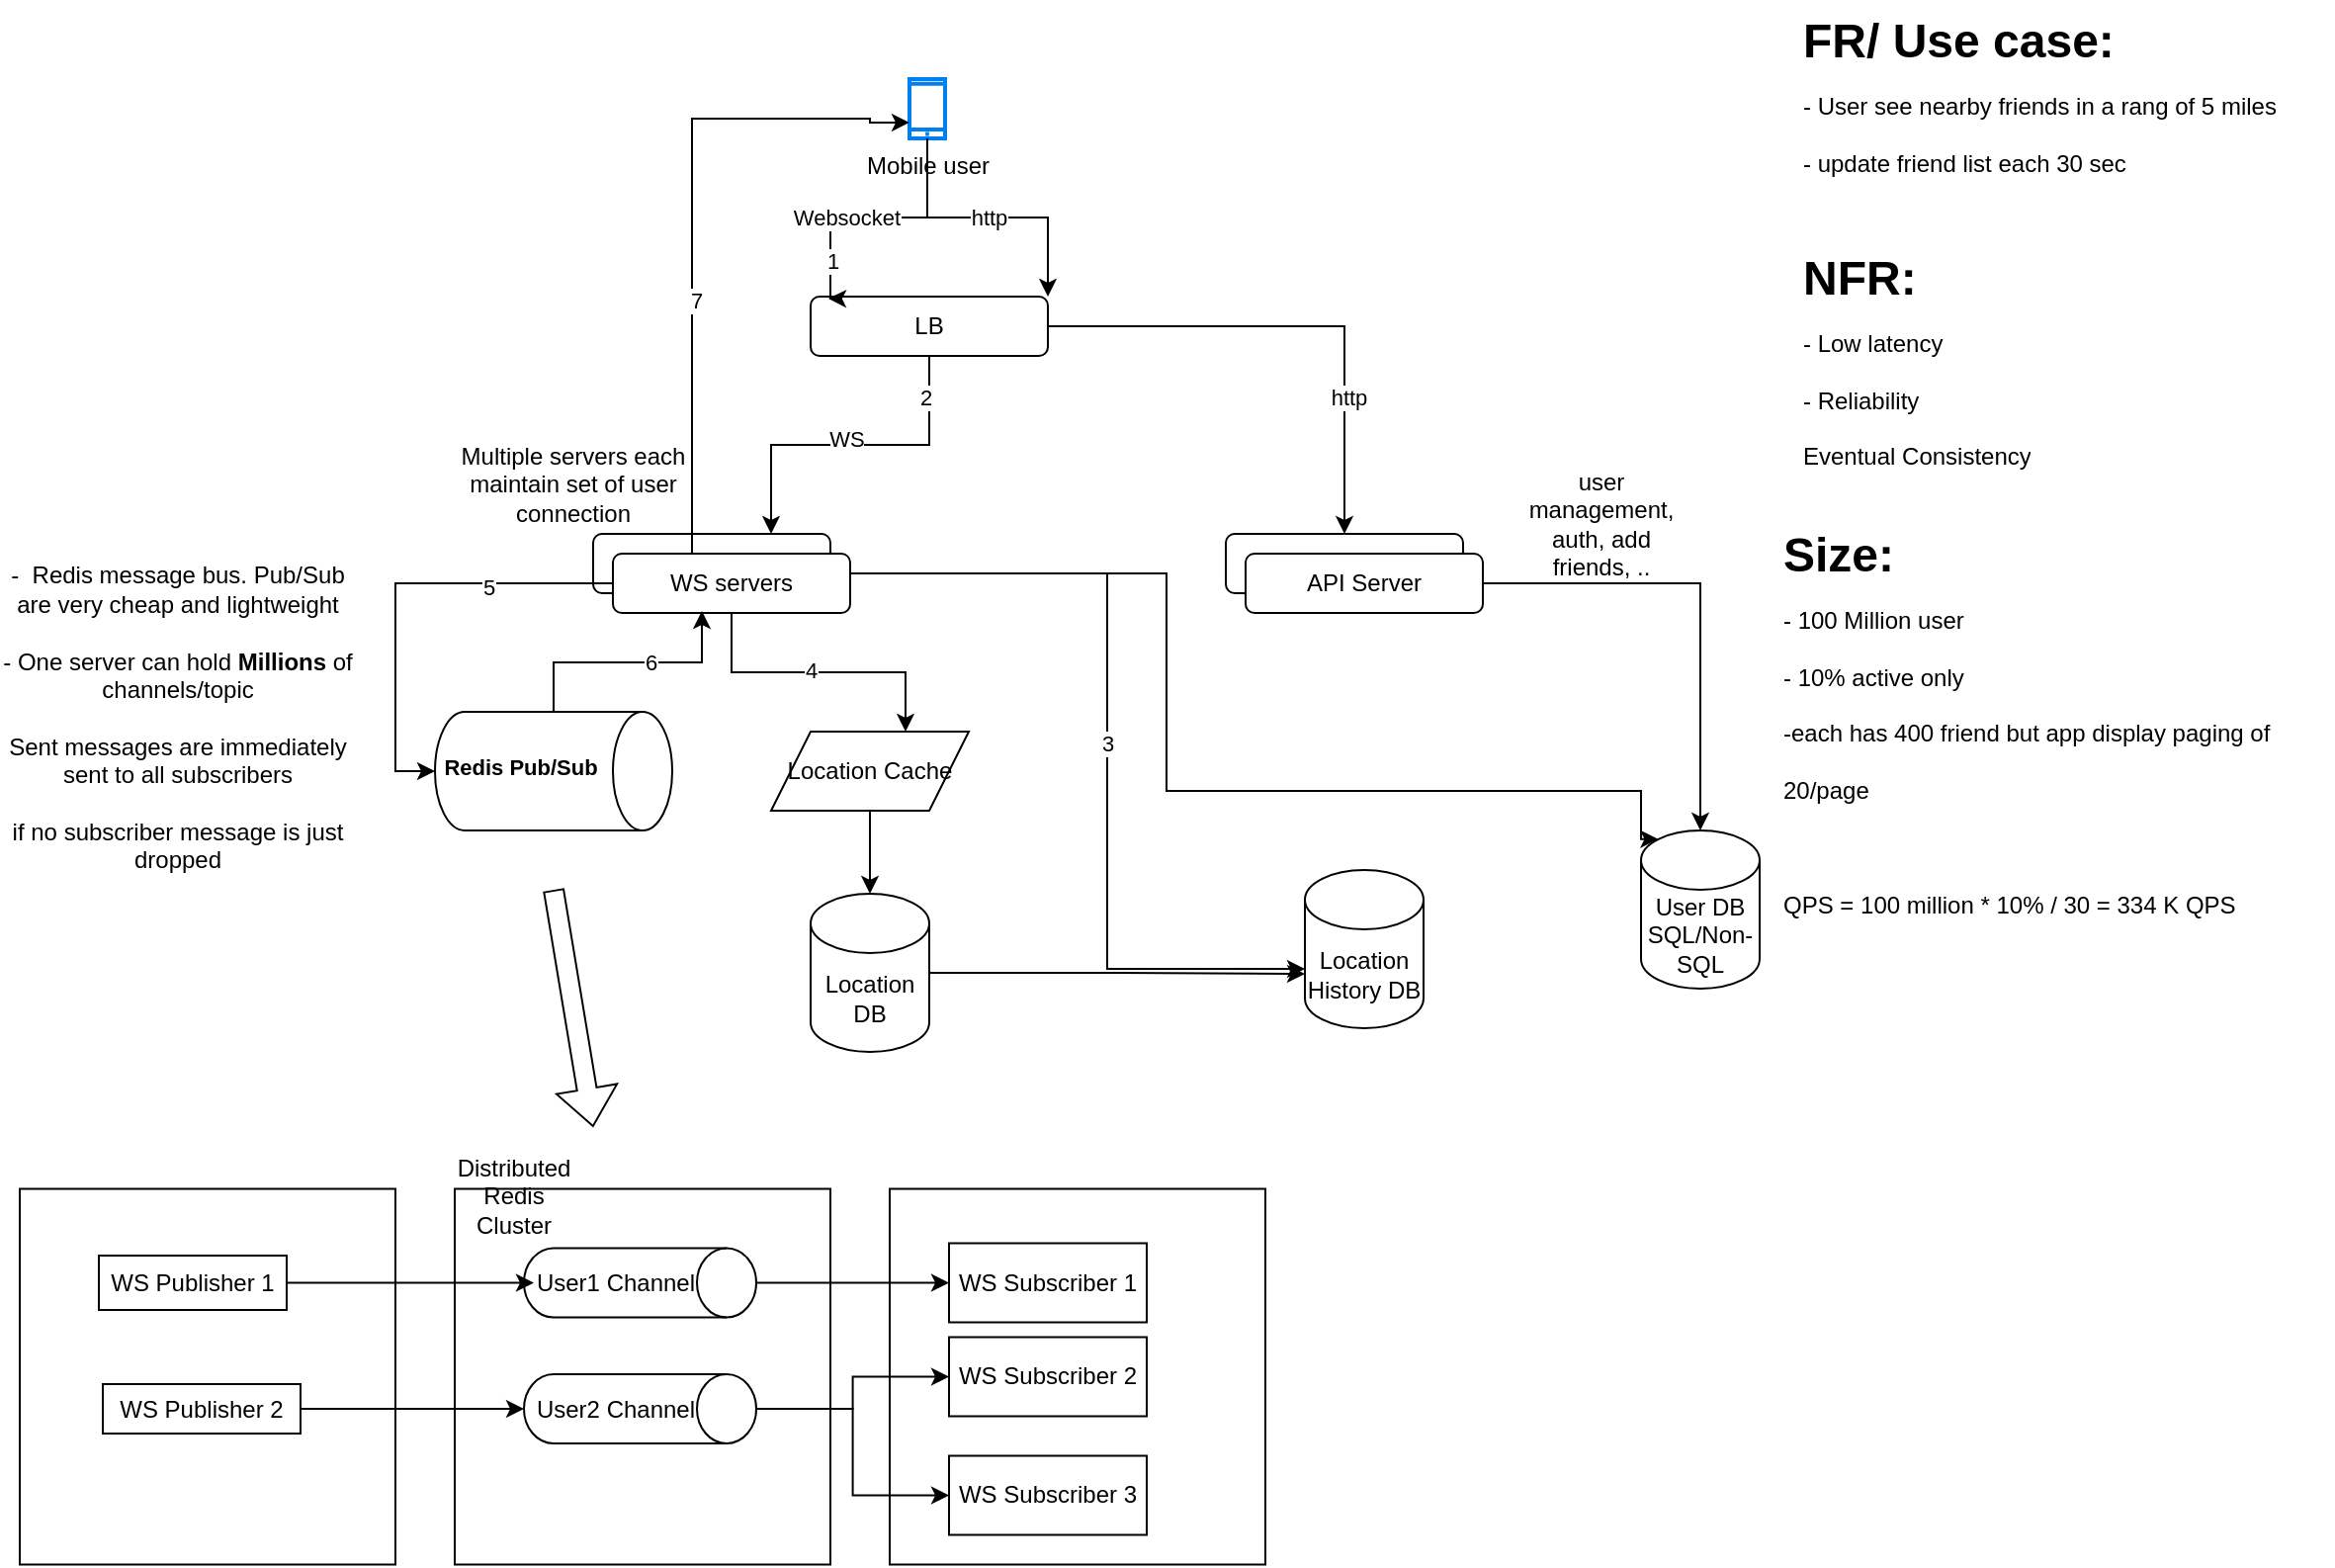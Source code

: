 <mxfile version="24.7.17">
  <diagram name="Page-1" id="cagw17x6ftYsTEXhxTAl">
    <mxGraphModel dx="2524" dy="795" grid="1" gridSize="10" guides="1" tooltips="1" connect="1" arrows="1" fold="1" page="1" pageScale="1" pageWidth="850" pageHeight="1100" math="0" shadow="0">
      <root>
        <mxCell id="0" />
        <mxCell id="1" parent="0" />
        <mxCell id="t4TClTuSQzGhTtpf5ES--4" style="edgeStyle=orthogonalEdgeStyle;rounded=0;orthogonalLoop=1;jettySize=auto;html=1;entryX=1;entryY=0;entryDx=0;entryDy=0;" parent="1" source="t4TClTuSQzGhTtpf5ES--1" target="t4TClTuSQzGhTtpf5ES--2" edge="1">
          <mxGeometry relative="1" as="geometry" />
        </mxCell>
        <mxCell id="t4TClTuSQzGhTtpf5ES--6" value="http" style="edgeLabel;html=1;align=center;verticalAlign=middle;resizable=0;points=[];" parent="t4TClTuSQzGhTtpf5ES--4" vertex="1" connectable="0">
          <mxGeometry x="0.007" relative="1" as="geometry">
            <mxPoint as="offset" />
          </mxGeometry>
        </mxCell>
        <mxCell id="t4TClTuSQzGhTtpf5ES--1" value="Mobile user" style="html=1;verticalLabelPosition=bottom;align=center;labelBackgroundColor=#ffffff;verticalAlign=top;strokeWidth=2;strokeColor=#0080F0;shadow=0;dashed=0;shape=mxgraph.ios7.icons.smartphone;" parent="1" vertex="1">
          <mxGeometry x="290" y="70" width="18" height="30" as="geometry" />
        </mxCell>
        <mxCell id="t4TClTuSQzGhTtpf5ES--16" style="edgeStyle=orthogonalEdgeStyle;rounded=0;orthogonalLoop=1;jettySize=auto;html=1;entryX=0.5;entryY=0;entryDx=0;entryDy=0;" parent="1" source="t4TClTuSQzGhTtpf5ES--2" target="t4TClTuSQzGhTtpf5ES--14" edge="1">
          <mxGeometry relative="1" as="geometry" />
        </mxCell>
        <mxCell id="t4TClTuSQzGhTtpf5ES--17" value="http" style="edgeLabel;html=1;align=center;verticalAlign=middle;resizable=0;points=[];" parent="t4TClTuSQzGhTtpf5ES--16" vertex="1" connectable="0">
          <mxGeometry x="0.459" y="2" relative="1" as="geometry">
            <mxPoint as="offset" />
          </mxGeometry>
        </mxCell>
        <mxCell id="t4TClTuSQzGhTtpf5ES--28" style="edgeStyle=orthogonalEdgeStyle;rounded=0;orthogonalLoop=1;jettySize=auto;html=1;entryX=0.75;entryY=0;entryDx=0;entryDy=0;" parent="1" source="t4TClTuSQzGhTtpf5ES--2" target="t4TClTuSQzGhTtpf5ES--9" edge="1">
          <mxGeometry relative="1" as="geometry" />
        </mxCell>
        <mxCell id="t4TClTuSQzGhTtpf5ES--29" value="WS" style="edgeLabel;html=1;align=center;verticalAlign=middle;resizable=0;points=[];" parent="t4TClTuSQzGhTtpf5ES--28" vertex="1" connectable="0">
          <mxGeometry x="0.024" y="-3" relative="1" as="geometry">
            <mxPoint as="offset" />
          </mxGeometry>
        </mxCell>
        <mxCell id="t4TClTuSQzGhTtpf5ES--33" value="2" style="edgeLabel;html=1;align=center;verticalAlign=middle;resizable=0;points=[];" parent="t4TClTuSQzGhTtpf5ES--28" vertex="1" connectable="0">
          <mxGeometry x="-0.753" y="-2" relative="1" as="geometry">
            <mxPoint as="offset" />
          </mxGeometry>
        </mxCell>
        <mxCell id="t4TClTuSQzGhTtpf5ES--2" value="LB" style="rounded=1;whiteSpace=wrap;html=1;" parent="1" vertex="1">
          <mxGeometry x="240" y="180" width="120" height="30" as="geometry" />
        </mxCell>
        <mxCell id="t4TClTuSQzGhTtpf5ES--5" style="edgeStyle=orthogonalEdgeStyle;rounded=0;orthogonalLoop=1;jettySize=auto;html=1;entryX=0.075;entryY=0.033;entryDx=0;entryDy=0;entryPerimeter=0;" parent="1" source="t4TClTuSQzGhTtpf5ES--1" target="t4TClTuSQzGhTtpf5ES--2" edge="1">
          <mxGeometry relative="1" as="geometry">
            <Array as="points">
              <mxPoint x="299" y="140" />
              <mxPoint x="250" y="140" />
            </Array>
          </mxGeometry>
        </mxCell>
        <mxCell id="t4TClTuSQzGhTtpf5ES--7" value="Websocket" style="edgeLabel;html=1;align=center;verticalAlign=middle;resizable=0;points=[];" parent="t4TClTuSQzGhTtpf5ES--5" vertex="1" connectable="0">
          <mxGeometry x="0.237" relative="1" as="geometry">
            <mxPoint as="offset" />
          </mxGeometry>
        </mxCell>
        <mxCell id="t4TClTuSQzGhTtpf5ES--32" value="1" style="edgeLabel;html=1;align=center;verticalAlign=middle;resizable=0;points=[];" parent="t4TClTuSQzGhTtpf5ES--5" vertex="1" connectable="0">
          <mxGeometry x="0.692" y="1" relative="1" as="geometry">
            <mxPoint as="offset" />
          </mxGeometry>
        </mxCell>
        <mxCell id="t4TClTuSQzGhTtpf5ES--22" style="edgeStyle=orthogonalEdgeStyle;rounded=0;orthogonalLoop=1;jettySize=auto;html=1;exitX=1;exitY=0.5;exitDx=0;exitDy=0;" parent="1" source="t4TClTuSQzGhTtpf5ES--13" target="t4TClTuSQzGhTtpf5ES--21" edge="1">
          <mxGeometry relative="1" as="geometry">
            <Array as="points">
              <mxPoint x="260" y="320" />
              <mxPoint x="390" y="320" />
              <mxPoint x="390" y="520" />
            </Array>
          </mxGeometry>
        </mxCell>
        <mxCell id="t4TClTuSQzGhTtpf5ES--35" value="3" style="edgeLabel;html=1;align=center;verticalAlign=middle;resizable=0;points=[];" parent="t4TClTuSQzGhTtpf5ES--22" vertex="1" connectable="0">
          <mxGeometry x="0.016" relative="1" as="geometry">
            <mxPoint as="offset" />
          </mxGeometry>
        </mxCell>
        <mxCell id="t4TClTuSQzGhTtpf5ES--9" value="" style="rounded=1;whiteSpace=wrap;html=1;" parent="1" vertex="1">
          <mxGeometry x="130" y="300" width="120" height="30" as="geometry" />
        </mxCell>
        <mxCell id="t4TClTuSQzGhTtpf5ES--10" value="&lt;h1 style=&quot;margin-top: 0px;&quot;&gt;FR/ Use case:&lt;br&gt;&lt;span style=&quot;background-color: initial; font-size: 12px; font-weight: normal;&quot;&gt;- User see nearby friends in a rang of 5 miles&lt;br&gt;&lt;/span&gt;&lt;font style=&quot;font-size: 12px; font-weight: normal;&quot;&gt;- update friend list each 30 sec&lt;/font&gt;&lt;/h1&gt;" style="text;html=1;whiteSpace=wrap;overflow=hidden;rounded=0;" parent="1" vertex="1">
          <mxGeometry x="740" y="30" width="270" height="110" as="geometry" />
        </mxCell>
        <mxCell id="t4TClTuSQzGhTtpf5ES--11" value="&lt;h1 style=&quot;margin-top: 0px;&quot;&gt;NFR:&lt;br&gt;&lt;span style=&quot;background-color: initial; font-size: 12px; font-weight: normal;&quot;&gt;- Low latency&lt;br&gt;&lt;/span&gt;&lt;font style=&quot;font-size: 12px; font-weight: normal;&quot;&gt;- Reliability&lt;br&gt;Eventual Consistency&lt;/font&gt;&lt;/h1&gt;" style="text;html=1;whiteSpace=wrap;overflow=hidden;rounded=0;" parent="1" vertex="1">
          <mxGeometry x="740" y="150" width="270" height="130" as="geometry" />
        </mxCell>
        <mxCell id="t4TClTuSQzGhTtpf5ES--12" value="&lt;h1 style=&quot;margin-top: 0px;&quot;&gt;Size:&lt;br&gt;&lt;span style=&quot;font-size: 12px; font-weight: 400;&quot;&gt;- 100 Million user&lt;br&gt;- 10% active only&lt;br&gt;-each has 400 friend but app display paging of 20/page&lt;br&gt;&lt;br&gt;QPS = 100 million * 10% / 30 = 334 K QPS&lt;/span&gt;&lt;/h1&gt;" style="text;html=1;whiteSpace=wrap;overflow=hidden;rounded=0;" parent="1" vertex="1">
          <mxGeometry x="730" y="290" width="270" height="240" as="geometry" />
        </mxCell>
        <mxCell id="t4TClTuSQzGhTtpf5ES--13" value="WS servers" style="rounded=1;whiteSpace=wrap;html=1;" parent="1" vertex="1">
          <mxGeometry x="140" y="310" width="120" height="30" as="geometry" />
        </mxCell>
        <mxCell id="t4TClTuSQzGhTtpf5ES--14" value="" style="rounded=1;whiteSpace=wrap;html=1;" parent="1" vertex="1">
          <mxGeometry x="450" y="300" width="120" height="30" as="geometry" />
        </mxCell>
        <mxCell id="t4TClTuSQzGhTtpf5ES--15" value="API Server" style="rounded=1;whiteSpace=wrap;html=1;" parent="1" vertex="1">
          <mxGeometry x="460" y="310" width="120" height="30" as="geometry" />
        </mxCell>
        <mxCell id="t4TClTuSQzGhTtpf5ES--18" value="User DB&lt;br&gt;SQL/Non-SQL" style="shape=cylinder3;whiteSpace=wrap;html=1;boundedLbl=1;backgroundOutline=1;size=15;" parent="1" vertex="1">
          <mxGeometry x="660" y="450" width="60" height="80" as="geometry" />
        </mxCell>
        <mxCell id="t4TClTuSQzGhTtpf5ES--19" style="edgeStyle=orthogonalEdgeStyle;rounded=0;orthogonalLoop=1;jettySize=auto;html=1;entryX=0.5;entryY=0;entryDx=0;entryDy=0;entryPerimeter=0;" parent="1" source="t4TClTuSQzGhTtpf5ES--15" target="t4TClTuSQzGhTtpf5ES--18" edge="1">
          <mxGeometry relative="1" as="geometry" />
        </mxCell>
        <mxCell id="t4TClTuSQzGhTtpf5ES--20" value="user management, auth, add friends, .." style="text;html=1;align=center;verticalAlign=middle;whiteSpace=wrap;rounded=0;" parent="1" vertex="1">
          <mxGeometry x="610" y="280" width="60" height="30" as="geometry" />
        </mxCell>
        <mxCell id="t4TClTuSQzGhTtpf5ES--21" value="Location History DB" style="shape=cylinder3;whiteSpace=wrap;html=1;boundedLbl=1;backgroundOutline=1;size=15;" parent="1" vertex="1">
          <mxGeometry x="490" y="470" width="60" height="80" as="geometry" />
        </mxCell>
        <mxCell id="7ezOe9VDTun-3j5S0DuM-4" value="" style="edgeStyle=orthogonalEdgeStyle;rounded=0;orthogonalLoop=1;jettySize=auto;html=1;" edge="1" parent="1" source="t4TClTuSQzGhTtpf5ES--23" target="7ezOe9VDTun-3j5S0DuM-2">
          <mxGeometry relative="1" as="geometry" />
        </mxCell>
        <mxCell id="t4TClTuSQzGhTtpf5ES--23" value="Location Cache" style="shape=parallelogram;perimeter=parallelogramPerimeter;whiteSpace=wrap;html=1;fixedSize=1;" parent="1" vertex="1">
          <mxGeometry x="220" y="400" width="100" height="40" as="geometry" />
        </mxCell>
        <mxCell id="t4TClTuSQzGhTtpf5ES--24" style="edgeStyle=orthogonalEdgeStyle;rounded=0;orthogonalLoop=1;jettySize=auto;html=1;entryX=0.68;entryY=0;entryDx=0;entryDy=0;entryPerimeter=0;" parent="1" source="t4TClTuSQzGhTtpf5ES--13" target="t4TClTuSQzGhTtpf5ES--23" edge="1">
          <mxGeometry relative="1" as="geometry" />
        </mxCell>
        <mxCell id="t4TClTuSQzGhTtpf5ES--36" value="4" style="edgeLabel;html=1;align=center;verticalAlign=middle;resizable=0;points=[];" parent="t4TClTuSQzGhTtpf5ES--24" vertex="1" connectable="0">
          <mxGeometry x="-0.054" y="1" relative="1" as="geometry">
            <mxPoint as="offset" />
          </mxGeometry>
        </mxCell>
        <mxCell id="t4TClTuSQzGhTtpf5ES--31" style="edgeStyle=orthogonalEdgeStyle;rounded=0;orthogonalLoop=1;jettySize=auto;html=1;entryX=0.375;entryY=0.967;entryDx=0;entryDy=0;entryPerimeter=0;" parent="1" source="t4TClTuSQzGhTtpf5ES--25" target="t4TClTuSQzGhTtpf5ES--13" edge="1">
          <mxGeometry relative="1" as="geometry">
            <mxPoint x="180" y="350" as="targetPoint" />
          </mxGeometry>
        </mxCell>
        <mxCell id="t4TClTuSQzGhTtpf5ES--37" value="6" style="edgeLabel;html=1;align=center;verticalAlign=middle;resizable=0;points=[];" parent="t4TClTuSQzGhTtpf5ES--31" vertex="1" connectable="0">
          <mxGeometry x="0.175" relative="1" as="geometry">
            <mxPoint as="offset" />
          </mxGeometry>
        </mxCell>
        <mxCell id="t4TClTuSQzGhTtpf5ES--25" value="" style="shape=cylinder3;whiteSpace=wrap;html=1;boundedLbl=1;backgroundOutline=1;size=15;rotation=90;" parent="1" vertex="1">
          <mxGeometry x="80" y="360" width="60" height="120" as="geometry" />
        </mxCell>
        <mxCell id="t4TClTuSQzGhTtpf5ES--26" value="&lt;b&gt;Redis Pub/Sub&lt;/b&gt;" style="edgeLabel;html=1;align=center;verticalAlign=middle;resizable=0;points=[];" parent="1" vertex="1" connectable="0">
          <mxGeometry x="100" y="420" as="geometry">
            <mxPoint x="-7" y="-2" as="offset" />
          </mxGeometry>
        </mxCell>
        <mxCell id="t4TClTuSQzGhTtpf5ES--27" value="Multiple servers each maintain set of user connection" style="text;html=1;align=center;verticalAlign=middle;whiteSpace=wrap;rounded=0;" parent="1" vertex="1">
          <mxGeometry x="60" y="260" width="120" height="30" as="geometry" />
        </mxCell>
        <mxCell id="t4TClTuSQzGhTtpf5ES--30" style="edgeStyle=orthogonalEdgeStyle;rounded=0;orthogonalLoop=1;jettySize=auto;html=1;entryX=0.5;entryY=1;entryDx=0;entryDy=0;entryPerimeter=0;" parent="1" source="t4TClTuSQzGhTtpf5ES--13" target="t4TClTuSQzGhTtpf5ES--25" edge="1">
          <mxGeometry relative="1" as="geometry">
            <Array as="points">
              <mxPoint x="30" y="325" />
              <mxPoint x="30" y="420" />
            </Array>
          </mxGeometry>
        </mxCell>
        <mxCell id="t4TClTuSQzGhTtpf5ES--38" value="5" style="edgeLabel;html=1;align=center;verticalAlign=middle;resizable=0;points=[];" parent="t4TClTuSQzGhTtpf5ES--30" vertex="1" connectable="0">
          <mxGeometry x="-0.44" y="2" relative="1" as="geometry">
            <mxPoint as="offset" />
          </mxGeometry>
        </mxCell>
        <mxCell id="t4TClTuSQzGhTtpf5ES--34" style="edgeStyle=orthogonalEdgeStyle;rounded=0;orthogonalLoop=1;jettySize=auto;html=1;entryX=0.145;entryY=0;entryDx=0;entryDy=4.35;entryPerimeter=0;" parent="1" source="t4TClTuSQzGhTtpf5ES--13" target="t4TClTuSQzGhTtpf5ES--18" edge="1">
          <mxGeometry relative="1" as="geometry">
            <Array as="points">
              <mxPoint x="420" y="320" />
              <mxPoint x="420" y="430" />
              <mxPoint x="660" y="430" />
              <mxPoint x="660" y="454" />
            </Array>
          </mxGeometry>
        </mxCell>
        <mxCell id="t4TClTuSQzGhTtpf5ES--39" style="edgeStyle=orthogonalEdgeStyle;rounded=0;orthogonalLoop=1;jettySize=auto;html=1;entryX=0;entryY=0.733;entryDx=0;entryDy=0;entryPerimeter=0;" parent="1" source="t4TClTuSQzGhTtpf5ES--13" target="t4TClTuSQzGhTtpf5ES--1" edge="1">
          <mxGeometry relative="1" as="geometry">
            <Array as="points">
              <mxPoint x="180" y="90" />
              <mxPoint x="270" y="90" />
              <mxPoint x="270" y="92" />
            </Array>
          </mxGeometry>
        </mxCell>
        <mxCell id="t4TClTuSQzGhTtpf5ES--40" value="7" style="edgeLabel;html=1;align=center;verticalAlign=middle;resizable=0;points=[];" parent="t4TClTuSQzGhTtpf5ES--39" vertex="1" connectable="0">
          <mxGeometry x="-0.229" y="-2" relative="1" as="geometry">
            <mxPoint as="offset" />
          </mxGeometry>
        </mxCell>
        <mxCell id="t4TClTuSQzGhTtpf5ES--41" value="-&amp;nbsp; Redis message bus. Pub/Sub are very cheap and lightweight&lt;br&gt;&lt;br&gt;- One server can hold &lt;b&gt;Millions &lt;/b&gt;of channels/topic&lt;br&gt;&lt;br&gt;Sent messages are immediately sent to all subscribers&lt;br&gt;&lt;br&gt;if no subscriber message is just dropped" style="text;html=1;align=center;verticalAlign=middle;whiteSpace=wrap;rounded=0;" parent="1" vertex="1">
          <mxGeometry x="-170" y="300" width="180" height="185" as="geometry" />
        </mxCell>
        <mxCell id="t4TClTuSQzGhTtpf5ES--42" value="" style="whiteSpace=wrap;html=1;aspect=fixed;" parent="1" vertex="1">
          <mxGeometry x="-160" y="631.25" width="190" height="190" as="geometry" />
        </mxCell>
        <mxCell id="t4TClTuSQzGhTtpf5ES--44" value="" style="whiteSpace=wrap;html=1;aspect=fixed;" parent="1" vertex="1">
          <mxGeometry x="60" y="631.25" width="190" height="190" as="geometry" />
        </mxCell>
        <mxCell id="t4TClTuSQzGhTtpf5ES--45" value="" style="whiteSpace=wrap;html=1;aspect=fixed;" parent="1" vertex="1">
          <mxGeometry x="280" y="631.25" width="190" height="190" as="geometry" />
        </mxCell>
        <mxCell id="t4TClTuSQzGhTtpf5ES--46" value="WS Subscriber 1" style="rounded=0;whiteSpace=wrap;html=1;" parent="1" vertex="1">
          <mxGeometry x="310" y="658.75" width="100" height="40" as="geometry" />
        </mxCell>
        <mxCell id="t4TClTuSQzGhTtpf5ES--47" value="WS Subscriber 2" style="rounded=0;whiteSpace=wrap;html=1;" parent="1" vertex="1">
          <mxGeometry x="310" y="706.25" width="100" height="40" as="geometry" />
        </mxCell>
        <mxCell id="t4TClTuSQzGhTtpf5ES--48" value="WS Subscriber 3" style="rounded=0;whiteSpace=wrap;html=1;" parent="1" vertex="1">
          <mxGeometry x="310" y="766.25" width="100" height="40" as="geometry" />
        </mxCell>
        <mxCell id="t4TClTuSQzGhTtpf5ES--58" style="edgeStyle=orthogonalEdgeStyle;rounded=0;orthogonalLoop=1;jettySize=auto;html=1;entryX=0;entryY=0.5;entryDx=0;entryDy=0;" parent="1" source="t4TClTuSQzGhTtpf5ES--49" target="t4TClTuSQzGhTtpf5ES--46" edge="1">
          <mxGeometry relative="1" as="geometry" />
        </mxCell>
        <mxCell id="t4TClTuSQzGhTtpf5ES--49" value="" style="shape=cylinder3;whiteSpace=wrap;html=1;boundedLbl=1;backgroundOutline=1;size=15;rotation=90;" parent="1" vertex="1">
          <mxGeometry x="136.25" y="620" width="35" height="117.5" as="geometry" />
        </mxCell>
        <mxCell id="t4TClTuSQzGhTtpf5ES--51" value="User1 Channel" style="text;html=1;align=center;verticalAlign=middle;whiteSpace=wrap;rounded=0;" parent="1" vertex="1">
          <mxGeometry x="100" y="663.75" width="83" height="30" as="geometry" />
        </mxCell>
        <mxCell id="t4TClTuSQzGhTtpf5ES--61" style="edgeStyle=orthogonalEdgeStyle;rounded=0;orthogonalLoop=1;jettySize=auto;html=1;exitX=0.5;exitY=0;exitDx=0;exitDy=0;exitPerimeter=0;entryX=0;entryY=0.5;entryDx=0;entryDy=0;" parent="1" source="t4TClTuSQzGhTtpf5ES--52" target="t4TClTuSQzGhTtpf5ES--47" edge="1">
          <mxGeometry relative="1" as="geometry" />
        </mxCell>
        <mxCell id="t4TClTuSQzGhTtpf5ES--62" style="edgeStyle=orthogonalEdgeStyle;rounded=0;orthogonalLoop=1;jettySize=auto;html=1;entryX=0;entryY=0.5;entryDx=0;entryDy=0;" parent="1" source="t4TClTuSQzGhTtpf5ES--52" target="t4TClTuSQzGhTtpf5ES--48" edge="1">
          <mxGeometry relative="1" as="geometry" />
        </mxCell>
        <mxCell id="t4TClTuSQzGhTtpf5ES--52" value="" style="shape=cylinder3;whiteSpace=wrap;html=1;boundedLbl=1;backgroundOutline=1;size=15;rotation=90;" parent="1" vertex="1">
          <mxGeometry x="136.25" y="683.75" width="35" height="117.5" as="geometry" />
        </mxCell>
        <mxCell id="t4TClTuSQzGhTtpf5ES--53" value="User2 Channel" style="text;html=1;align=center;verticalAlign=middle;whiteSpace=wrap;rounded=0;" parent="1" vertex="1">
          <mxGeometry x="100" y="727.5" width="83" height="30" as="geometry" />
        </mxCell>
        <mxCell id="t4TClTuSQzGhTtpf5ES--56" style="edgeStyle=orthogonalEdgeStyle;rounded=0;orthogonalLoop=1;jettySize=auto;html=1;entryX=0;entryY=0.5;entryDx=0;entryDy=0;" parent="1" source="t4TClTuSQzGhTtpf5ES--54" target="t4TClTuSQzGhTtpf5ES--51" edge="1">
          <mxGeometry relative="1" as="geometry" />
        </mxCell>
        <mxCell id="t4TClTuSQzGhTtpf5ES--54" value="WS Publisher 1" style="rounded=0;whiteSpace=wrap;html=1;" parent="1" vertex="1">
          <mxGeometry x="-120" y="665" width="95" height="27.5" as="geometry" />
        </mxCell>
        <mxCell id="t4TClTuSQzGhTtpf5ES--55" value="WS Publisher 2" style="rounded=0;whiteSpace=wrap;html=1;" parent="1" vertex="1">
          <mxGeometry x="-118" y="730" width="100" height="25" as="geometry" />
        </mxCell>
        <mxCell id="t4TClTuSQzGhTtpf5ES--57" style="edgeStyle=orthogonalEdgeStyle;rounded=0;orthogonalLoop=1;jettySize=auto;html=1;entryX=0.5;entryY=1;entryDx=0;entryDy=0;entryPerimeter=0;" parent="1" source="t4TClTuSQzGhTtpf5ES--55" target="t4TClTuSQzGhTtpf5ES--52" edge="1">
          <mxGeometry relative="1" as="geometry" />
        </mxCell>
        <mxCell id="t4TClTuSQzGhTtpf5ES--63" value="" style="shape=flexArrow;endArrow=classic;html=1;rounded=0;" parent="1" edge="1">
          <mxGeometry width="50" height="50" relative="1" as="geometry">
            <mxPoint x="110" y="480" as="sourcePoint" />
            <mxPoint x="130" y="600" as="targetPoint" />
          </mxGeometry>
        </mxCell>
        <mxCell id="t4TClTuSQzGhTtpf5ES--64" value="Distributed Redis Cluster" style="text;html=1;align=center;verticalAlign=middle;whiteSpace=wrap;rounded=0;" parent="1" vertex="1">
          <mxGeometry x="60" y="620" width="60" height="30" as="geometry" />
        </mxCell>
        <mxCell id="7ezOe9VDTun-3j5S0DuM-2" value="Location DB" style="shape=cylinder3;whiteSpace=wrap;html=1;boundedLbl=1;backgroundOutline=1;size=15;" vertex="1" parent="1">
          <mxGeometry x="240" y="482" width="60" height="80" as="geometry" />
        </mxCell>
        <mxCell id="7ezOe9VDTun-3j5S0DuM-5" style="edgeStyle=orthogonalEdgeStyle;rounded=0;orthogonalLoop=1;jettySize=auto;html=1;entryX=0;entryY=0;entryDx=0;entryDy=52.5;entryPerimeter=0;" edge="1" parent="1" source="7ezOe9VDTun-3j5S0DuM-2" target="t4TClTuSQzGhTtpf5ES--21">
          <mxGeometry relative="1" as="geometry" />
        </mxCell>
      </root>
    </mxGraphModel>
  </diagram>
</mxfile>
